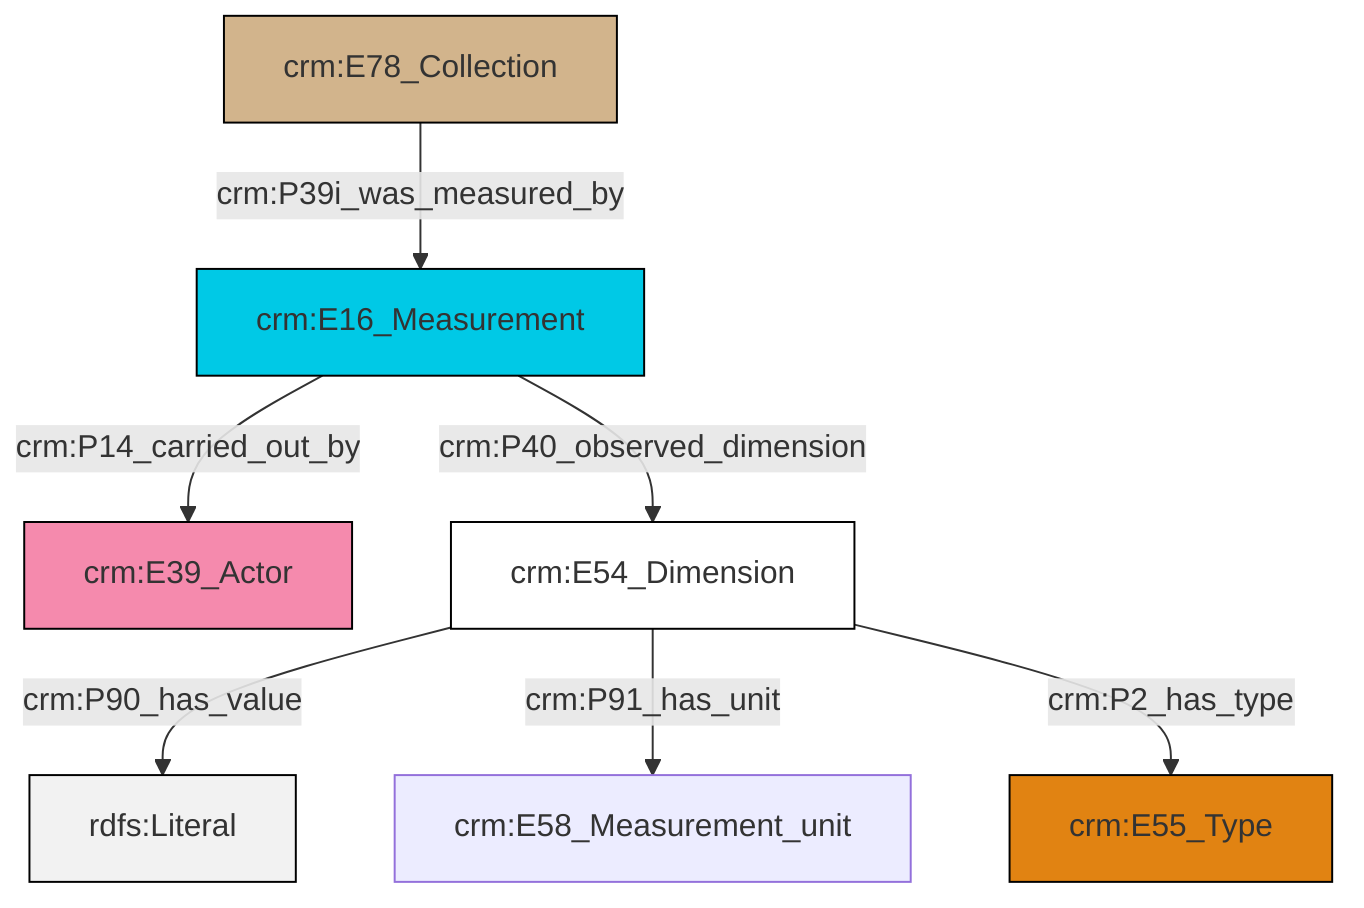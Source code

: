 graph TD
classDef Literal fill:#f2f2f2,stroke:#000000;
classDef CRM_Entity fill:#FFFFFF,stroke:#000000;
classDef Temporal_Entity fill:#00C9E6, stroke:#000000;
classDef Type fill:#E18312, stroke:#000000;
classDef Time-Span fill:#2C9C91, stroke:#000000;
classDef Appellation fill:#FFEB7F, stroke:#000000;
classDef Place fill:#008836, stroke:#000000;
classDef Persistent_Item fill:#B266B2, stroke:#000000;
classDef Conceptual_Object fill:#FFD700, stroke:#000000;
classDef Physical_Thing fill:#D2B48C, stroke:#000000;
classDef Actor fill:#f58aad, stroke:#000000;
classDef PC_Classes fill:#4ce600, stroke:#000000;
classDef Multi fill:#cccccc,stroke:#000000;

2["crm:E16_Measurement"]:::Temporal_Entity -->|crm:P14_carried_out_by| 3["crm:E39_Actor"]:::Actor
2["crm:E16_Measurement"]:::Temporal_Entity -->|crm:P40_observed_dimension| 4["crm:E54_Dimension"]:::CRM_Entity
0["crm:E78_Collection"]:::Physical_Thing -->|crm:P39i_was_measured_by| 2["crm:E16_Measurement"]:::Temporal_Entity
4["crm:E54_Dimension"]:::CRM_Entity -->|crm:P90_has_value| 8[rdfs:Literal]:::Literal
4["crm:E54_Dimension"]:::CRM_Entity -->|crm:P91_has_unit| 9["crm:E58_Measurement_unit"]:::Default
4["crm:E54_Dimension"]:::CRM_Entity -->|crm:P2_has_type| 10["crm:E55_Type"]:::Type
